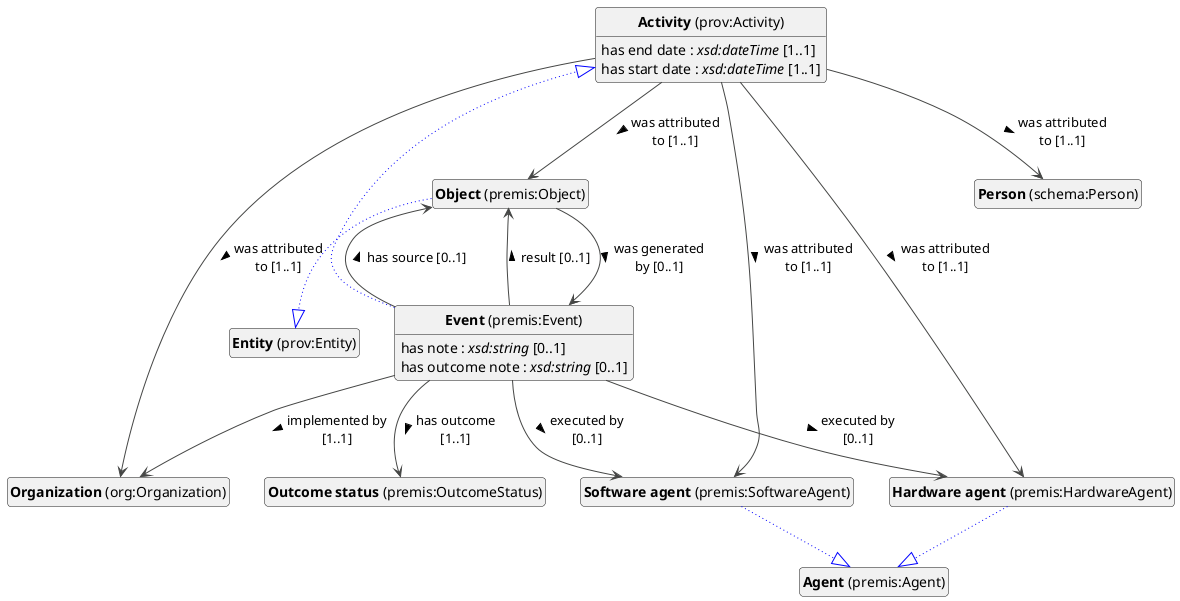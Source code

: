 @startuml
!theme vibrant
skinparam classFontSize 14
!define LIGHTORANGE
skinparam componentStyle uml2
skinparam wrapMessageWidth 100
' skinparam ArrowColor #Maroon
' Remove shadows
skinparam shadowing false
'skinparam linetype polyline
skinparam ArrowMessageAlignment left


class "<b>Activity</b> (prov:Activity)" as prov_Activity [[#prov%3AActivity]]
class "<b>Event</b> (premis:Event)" as premis_Event [[#premis%3AEvent]]
class "<b>Activity</b> (prov:Activity)" as prov_Activity [[#prov%3AActivity]]
class "<b>Object</b> (premis:Object)" as premis_Object [[#premis%3AObject]]
class "<b>Entity</b> (prov:Entity)" as prov_Entity [[#prov%3AEntity]]
class "<b>Person</b> (schema:Person)" as schema_Person [[#schema%3APerson]]
class "<b>Organization</b> (org:Organization)" as org_Organization [[#org%3AOrganization]]
class "<b>Software agent</b> (premis:SoftwareAgent)" as premis_SoftwareAgent [[#premis%3ASoftwareAgent]]
class "<b>Agent</b> (premis:Agent)" as premis_Agent [[#premis%3AAgent]]
class "<b>Hardware agent</b> (premis:HardwareAgent)" as premis_HardwareAgent [[#premis%3AHardwareAgent]]
class "<b>Agent</b> (premis:Agent)" as premis_Agent [[#premis%3AAgent]]
class "<b>Outcome status</b> (premis:OutcomeStatus)" as premis_OutcomeStatus [[#premis%3AOutcomeStatus]]


prov_Activity : has end date : <i>xsd:dateTime</i> [1..1]


prov_Activity : has start date : <i>xsd:dateTime</i> [1..1]


prov_Activity --> premis_Object : was attributed to [1..1] >
prov_Activity --> schema_Person : was attributed to [1..1] >
prov_Activity --> org_Organization : was attributed to [1..1] >
prov_Activity --> premis_SoftwareAgent : was attributed to [1..1] >
prov_Activity --> premis_HardwareAgent : was attributed to [1..1] >

premis_Event --|> prov_Activity #blue;line.dotted;text:blue


premis_Event --> premis_SoftwareAgent : executed by [0..1] >
premis_Event --> premis_HardwareAgent : executed by [0..1] >
premis_Event : has note : <i>xsd:string</i> [0..1]


premis_Event --> premis_OutcomeStatus : has outcome [1..1] >
premis_Event : has outcome note : <i>xsd:string</i> [0..1]


premis_Event --> premis_Object : has source [0..1] >

premis_Event --> org_Organization : implemented by [1..1] >

premis_Event --> premis_Object : result [0..1] >

premis_Object --|> prov_Entity #blue;line.dotted;text:blue


premis_Object --> premis_Event : was generated by [0..1] >





premis_SoftwareAgent --|> premis_Agent #blue;line.dotted;text:blue


premis_HardwareAgent --|> premis_Agent #blue;line.dotted;text:blue





hide circle
hide methods
hide empty members
@enduml


